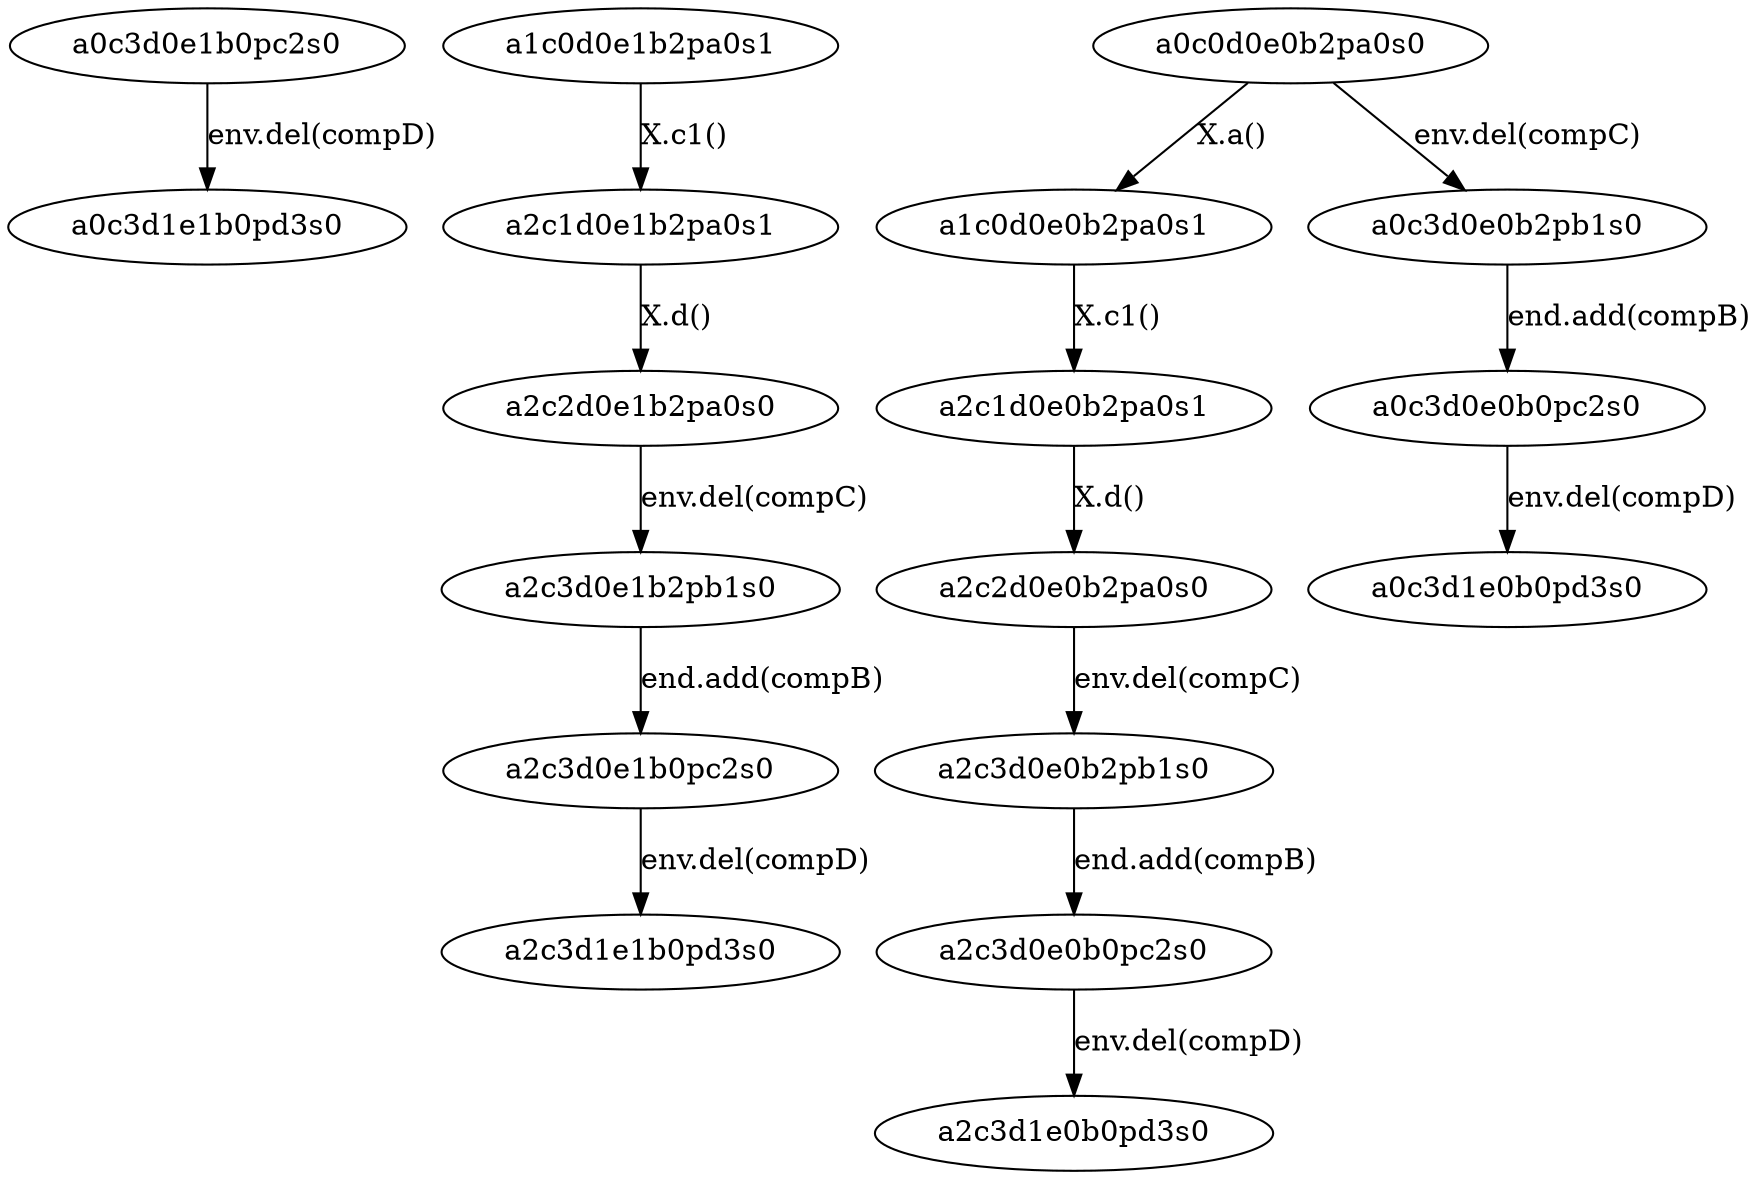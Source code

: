 digraph { 
a0c3d1e1b0pd3s0[pos="0,0!"];
a2c3d0e1b2pb1s0[pos="0,75!"];
a2c2d0e0b2pa0s0[pos="0,150!"];
a2c3d1e1b0pd3s0[pos="0,225!"];
a0c3d0e0b0pc2s0[pos="0,300!"];
a0c3d0e1b0pc2s0[pos="0,375!"];
a2c1d0e0b2pa0s1[pos="0,450!"];
a2c1d0e1b2pa0s1[pos="0,525!"];
a0c3d1e0b0pd3s0[pos="0,600!"];
a1c0d0e0b2pa0s1[pos="0,675!"];
a2c3d0e0b0pc2s0[pos="0,750!"];
a1c0d0e1b2pa0s1[pos="0,825!"];
a0c0d0e0b2pa0s0[pos="0,900!"];
a2c2d0e1b2pa0s0[pos="0,975!"];
a2c3d0e1b0pc2s0[pos="0,1050!"];
a2c3d0e0b2pb1s0[pos="0,1125!"];
a2c3d1e0b0pd3s0[pos="0,1200!"];
a0c3d0e0b2pb1s0[pos="0,1275!"];
a2c1d0e0b2pa0s1->a2c2d0e0b2pa0s0[label= "X.d()"];
a2c3d0e1b2pb1s0->a2c3d0e1b0pc2s0[label= "end.add(compB)"];
a2c3d0e0b0pc2s0->a2c3d1e0b0pd3s0[label= "env.del(compD)"];
a1c0d0e1b2pa0s1->a2c1d0e1b2pa0s1[label= "X.c1()"];
a2c3d0e0b2pb1s0->a2c3d0e0b0pc2s0[label= "end.add(compB)"];
a2c1d0e1b2pa0s1->a2c2d0e1b2pa0s0[label= "X.d()"];
a1c0d0e0b2pa0s1->a2c1d0e0b2pa0s1[label= "X.c1()"];
a0c3d0e0b0pc2s0->a0c3d1e0b0pd3s0[label= "env.del(compD)"];
a0c0d0e0b2pa0s0->a1c0d0e0b2pa0s1[label= "X.a()"];
a0c0d0e0b2pa0s0->a0c3d0e0b2pb1s0[label= "env.del(compC)"];
a2c2d0e0b2pa0s0->a2c3d0e0b2pb1s0[label= "env.del(compC)"];
a0c3d0e0b2pb1s0->a0c3d0e0b0pc2s0[label= "end.add(compB)"];
a0c3d0e1b0pc2s0->a0c3d1e1b0pd3s0[label= "env.del(compD)"];
a2c2d0e1b2pa0s0->a2c3d0e1b2pb1s0[label= "env.del(compC)"];
a2c3d0e1b0pc2s0->a2c3d1e1b0pd3s0[label= "env.del(compD)"];

}
